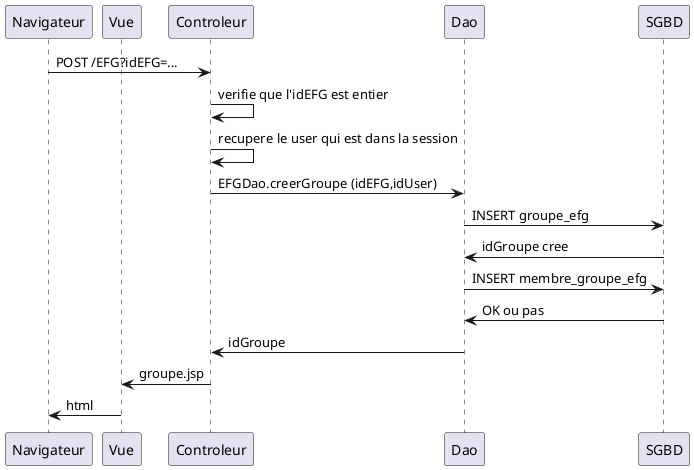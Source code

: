 @startuml
' par défaut, les couches sont disposées dans l'ordre d'apparition
' nous utilison participant pour préciser qu'après Navigateur il y a Vue et non Controleur
participant Navigateur
participant Vue
' creation de groupe et ajout des etudiants 1.2
Navigateur -> Controleur: POST /EFG?idEFG=...
Controleur -> Controleur: verifie que l'idEFG est entier  
Controleur -> Controleur: recupere le user qui est dans la session
Controleur -> Dao: EFGDao.creerGroupe (idEFG,idUser)
Dao -> SGBD: INSERT groupe_efg
SGBD -> Dao: idGroupe cree
Dao -> SGBD: INSERT membre_groupe_efg
SGBD -> Dao: OK ou pas
Dao -> Controleur: idGroupe
Controleur -> Vue: groupe.jsp
Vue -> Navigateur: html
@enduml

/' (commentaire sur plusieurs lignes, comme en Java, avec ' qui remplace *)
1ere étape
Créer le contrôleur et une vue minimale, et tester
Pour cela, créer une servlet MesCanauxServlet dans fr.siomassy2021.controller, avec
le chemin (utl) /mescanaux.
=> commit

2e étape
Mettre des canaux en dur dans le contrôleur,
et les afficher dans la JSP.
=> commit

3e étape
Appel de la Dao, qui construit la liste en dur
Le memberId est aussi mis en dur à 1
=> commit
'/